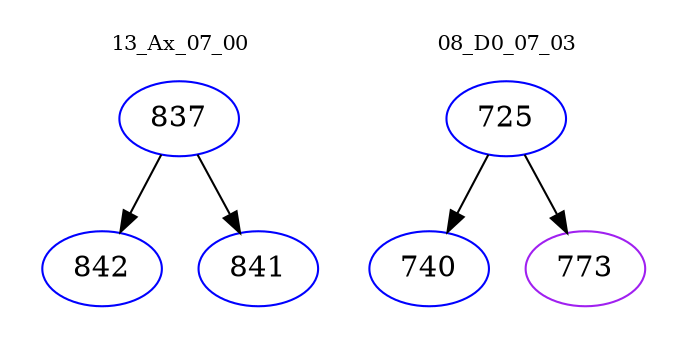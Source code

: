 digraph{
subgraph cluster_0 {
color = white
label = "13_Ax_07_00";
fontsize=10;
T0_837 [label="837", color="blue"]
T0_837 -> T0_842 [color="black"]
T0_842 [label="842", color="blue"]
T0_837 -> T0_841 [color="black"]
T0_841 [label="841", color="blue"]
}
subgraph cluster_1 {
color = white
label = "08_D0_07_03";
fontsize=10;
T1_725 [label="725", color="blue"]
T1_725 -> T1_740 [color="black"]
T1_740 [label="740", color="blue"]
T1_725 -> T1_773 [color="black"]
T1_773 [label="773", color="purple"]
}
}
